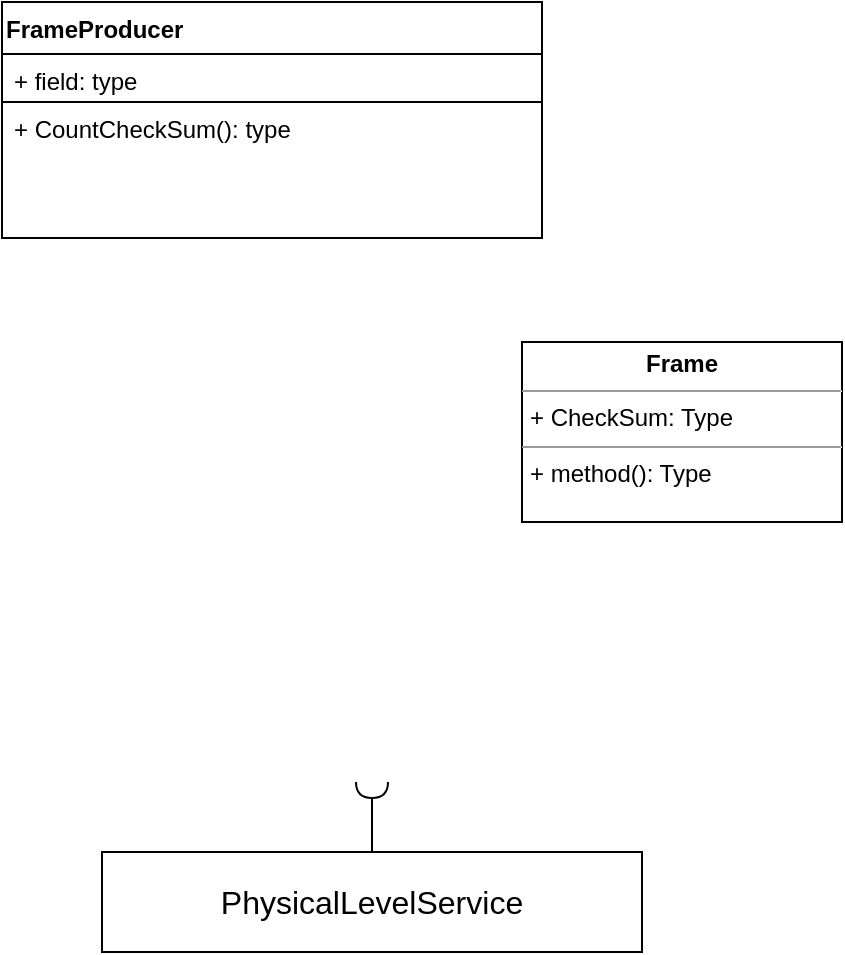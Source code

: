 <mxfile version="21.6.6" type="github">
  <diagram name="Страница 1" id="5m_mwtfcLWCNZrnzormu">
    <mxGraphModel dx="996" dy="631" grid="1" gridSize="10" guides="1" tooltips="1" connect="1" arrows="1" fold="1" page="1" pageScale="1" pageWidth="827" pageHeight="1169" math="0" shadow="0">
      <root>
        <mxCell id="0" />
        <mxCell id="1" parent="0" />
        <mxCell id="ShFPuFszqGiULFZDKFc_-1" value="FrameProducer" style="swimlane;fontStyle=1;align=left;verticalAlign=top;childLayout=stackLayout;horizontal=1;startSize=26;horizontalStack=0;resizeParent=1;resizeParentMax=0;resizeLast=0;collapsible=1;marginBottom=0;whiteSpace=wrap;html=1;fontSize=12;" vertex="1" parent="1">
          <mxGeometry x="70" y="110" width="270" height="118" as="geometry" />
        </mxCell>
        <mxCell id="ShFPuFszqGiULFZDKFc_-2" value="+ field: type" style="text;strokeColor=default;fillColor=default;align=left;verticalAlign=top;spacingLeft=4;spacingRight=4;overflow=hidden;rotatable=0;points=[[0,0.5],[1,0.5]];portConstraint=eastwest;whiteSpace=wrap;html=1;fontSize=12;" vertex="1" parent="ShFPuFszqGiULFZDKFc_-1">
          <mxGeometry y="26" width="270" height="24" as="geometry" />
        </mxCell>
        <mxCell id="ShFPuFszqGiULFZDKFc_-4" value="+ CountCheckSum(): type" style="text;strokeColor=default;fillColor=default;align=left;verticalAlign=top;spacingLeft=4;spacingRight=4;overflow=hidden;rotatable=0;points=[[0,0.5],[1,0.5]];portConstraint=eastwest;whiteSpace=wrap;html=1;fontSize=12;" vertex="1" parent="ShFPuFszqGiULFZDKFc_-1">
          <mxGeometry y="50" width="270" height="68" as="geometry" />
        </mxCell>
        <mxCell id="ShFPuFszqGiULFZDKFc_-5" value="PhysicalLevelService" style="html=1;whiteSpace=wrap;fontSize=16;" vertex="1" parent="1">
          <mxGeometry x="120" y="535" width="270" height="50" as="geometry" />
        </mxCell>
        <mxCell id="ShFPuFszqGiULFZDKFc_-6" value="" style="rounded=0;orthogonalLoop=1;jettySize=auto;html=1;endArrow=halfCircle;endFill=0;endSize=6;strokeWidth=1;sketch=0;fontSize=12;curved=1;exitX=0.5;exitY=0;exitDx=0;exitDy=0;" edge="1" parent="1" source="ShFPuFszqGiULFZDKFc_-5">
          <mxGeometry relative="1" as="geometry">
            <mxPoint x="425" y="325" as="sourcePoint" />
            <mxPoint x="255" y="500" as="targetPoint" />
          </mxGeometry>
        </mxCell>
        <mxCell id="ShFPuFszqGiULFZDKFc_-7" value="" style="ellipse;whiteSpace=wrap;html=1;align=center;aspect=fixed;fillColor=none;strokeColor=none;resizable=0;perimeter=centerPerimeter;rotatable=0;allowArrows=0;points=[];outlineConnect=1;fontSize=16;" vertex="1" parent="1">
          <mxGeometry x="400" y="320" width="10" height="10" as="geometry" />
        </mxCell>
        <mxCell id="ShFPuFszqGiULFZDKFc_-9" value="&lt;p style=&quot;margin:0px;margin-top:4px;text-align:center;&quot;&gt;&lt;b&gt;Frame&lt;/b&gt;&lt;/p&gt;&lt;hr size=&quot;1&quot;&gt;&lt;p style=&quot;margin:0px;margin-left:4px;&quot;&gt;+ CheckSum: Type&lt;/p&gt;&lt;hr size=&quot;1&quot;&gt;&lt;p style=&quot;margin:0px;margin-left:4px;&quot;&gt;+ method(): Type&lt;/p&gt;" style="verticalAlign=top;align=left;overflow=fill;fontSize=12;fontFamily=Helvetica;html=1;whiteSpace=wrap;" vertex="1" parent="1">
          <mxGeometry x="330" y="280" width="160" height="90" as="geometry" />
        </mxCell>
      </root>
    </mxGraphModel>
  </diagram>
</mxfile>
